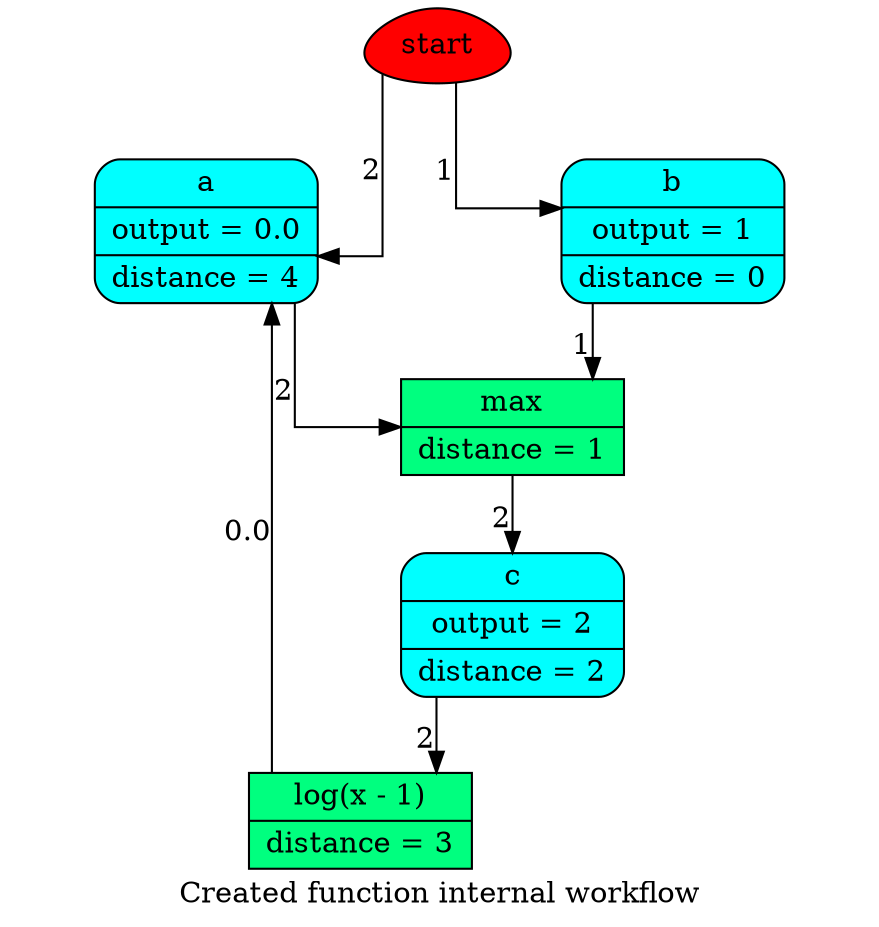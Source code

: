 digraph "Created function internal" {
	graph [ratio=1]
	node [style=filled]
	splines = ortho
	label = "Created function internal workflow"
		"Created function internal_4373709112" [label=start fillcolor=red shape=egg]
		"Created function internal_-5808971430925528376" [label="{ max | distance = 1 }" fillcolor=springgreen shape=record]
		"Created function internal_-7122603177858460539" [label="{ c | output = 2 | distance = 2 }" fillcolor=cyan shape=Mrecord]
		"Created function internal_4092861774578259925" [label="{ log(x - 1) | distance = 3 }" fillcolor=springgreen shape=record]
		"Created function internal_-8678671152349271859" [label="{ a | output = 0.0 | distance = 4 }" fillcolor=cyan shape=Mrecord]
		"Created function internal_5198365931108737741" [label="{ b | output = 1 | distance = 0 }" fillcolor=cyan shape=Mrecord]
			"Created function internal_-5808971430925528376" -> "Created function internal_-7122603177858460539" [xlabel=2]
			"Created function internal_-7122603177858460539" -> "Created function internal_4092861774578259925" [xlabel=2]
			"Created function internal_4373709112" -> "Created function internal_-8678671152349271859" [xlabel=2]
			"Created function internal_4373709112" -> "Created function internal_5198365931108737741" [xlabel=1]
			"Created function internal_4092861774578259925" -> "Created function internal_-8678671152349271859" [xlabel=0.0]
			"Created function internal_-8678671152349271859" -> "Created function internal_-5808971430925528376" [xlabel=2]
			"Created function internal_5198365931108737741" -> "Created function internal_-5808971430925528376" [xlabel=1]
}